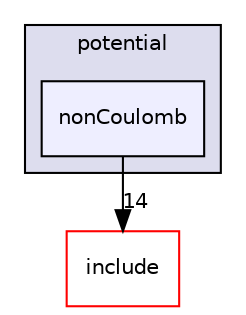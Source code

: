 digraph "/home/runner/work/pimd_qmcf/pimd_qmcf/src/potential/nonCoulomb" {
  compound=true
  node [ fontsize="10", fontname="Helvetica"];
  edge [ labelfontsize="10", labelfontname="Helvetica"];
  subgraph clusterdir_469511d0e94cf1d94db96de2a5eb203f {
    graph [ bgcolor="#ddddee", pencolor="black", label="potential" fontname="Helvetica", fontsize="10", URL="dir_469511d0e94cf1d94db96de2a5eb203f.html"]
  dir_25efc2f1b3aee2ce2e25b75200f911b8 [shape=box, label="nonCoulomb", style="filled", fillcolor="#eeeeff", pencolor="black", URL="dir_25efc2f1b3aee2ce2e25b75200f911b8.html"];
  }
  dir_d44c64559bbebec7f509842c48db8b23 [shape=box label="include" fillcolor="white" style="filled" color="red" URL="dir_d44c64559bbebec7f509842c48db8b23.html"];
  dir_25efc2f1b3aee2ce2e25b75200f911b8->dir_d44c64559bbebec7f509842c48db8b23 [headlabel="14", labeldistance=1.5 headhref="dir_000063_000003.html"];
}
